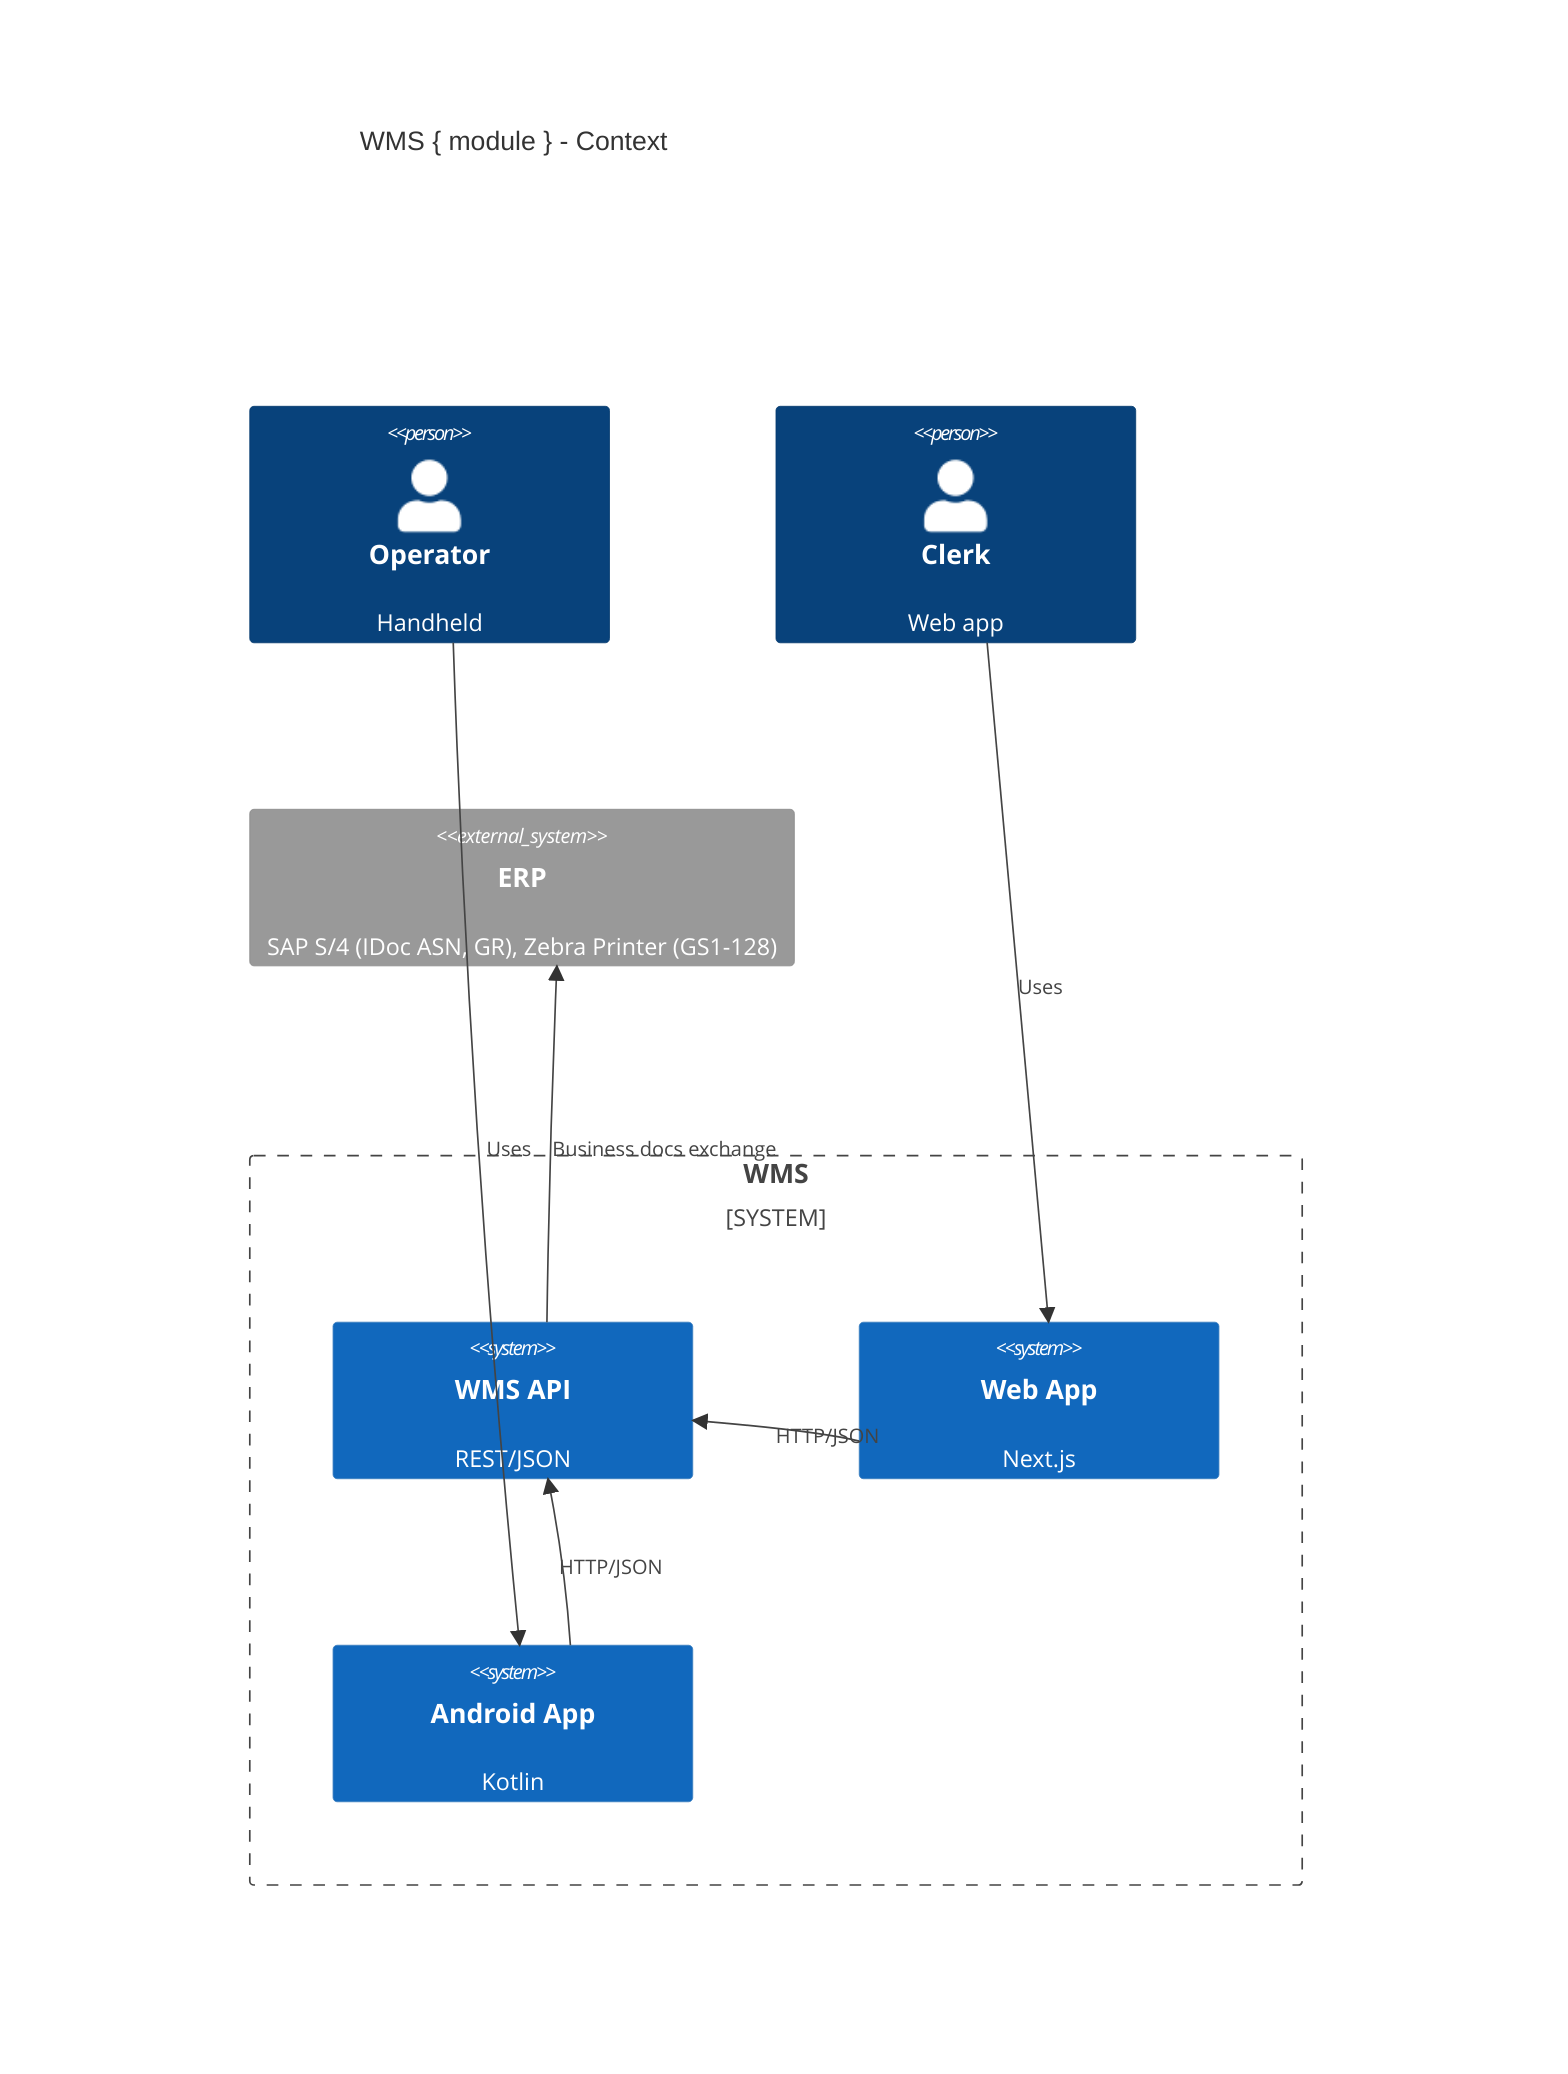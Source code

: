C4Context
    title WMS { module } - Context
    Person(operator, "Operator", "Handheld")
    Person(clerk, "Clerk", "Web app")
    System_Boundary(wms, "WMS") {
        System(wms_api, "WMS API", "REST/JSON")
        System(wms_web, "Web App", "Next.js")
        System(wms_mobile, "Android App", "Kotlin")
    }
    System_Ext(erp, "ERP", "SAP S/4 (IDoc ASN, GR), Zebra Printer (GS1-128)")
    Rel(clerk, wms_web, "Uses")
    Rel(operator, wms_mobile, "Uses")
    Rel(wms_web, wms_api, "HTTP/JSON")
    Rel(wms_mobile, wms_api, "HTTP/JSON")
    Rel(wms_api, erp, "Business docs exchange")
